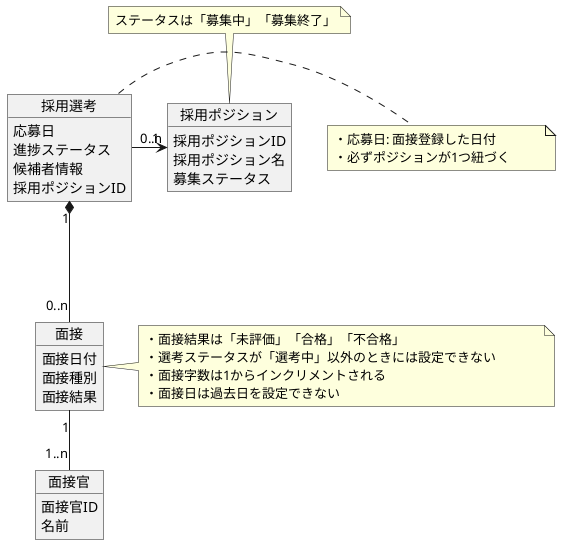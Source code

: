 @startuml


object 採用ポジション {
    採用ポジションID
    採用ポジション名
    募集ステータス
}
note top: ステータスは「募集中」「募集終了」


object 採用選考 {
    応募日
    進捗ステータス
    候補者情報
    採用ポジションID
}
note right: \
              ・応募日: 面接登録した日付 \
            \n・必ずポジションが1つ紐づく

object 面接 {
    面接日付
    面接種別
    面接結果
}
note right: \
              ・面接結果は「未評価」「合格」「不合格」 \
            \n・選考ステータスが「選考中」以外のときには設定できない \
            \n・面接字数は1からインクリメントされる \
            \n・面接日は過去日を設定できない



object 面接官 {
    面接官ID
    名前
}


採用ポジション "1" <-l-  "0..n" 採用選考

採用選考 "1" *--- "0..n" 面接

面接 "1" -- "1..n" 面接官


@enduml